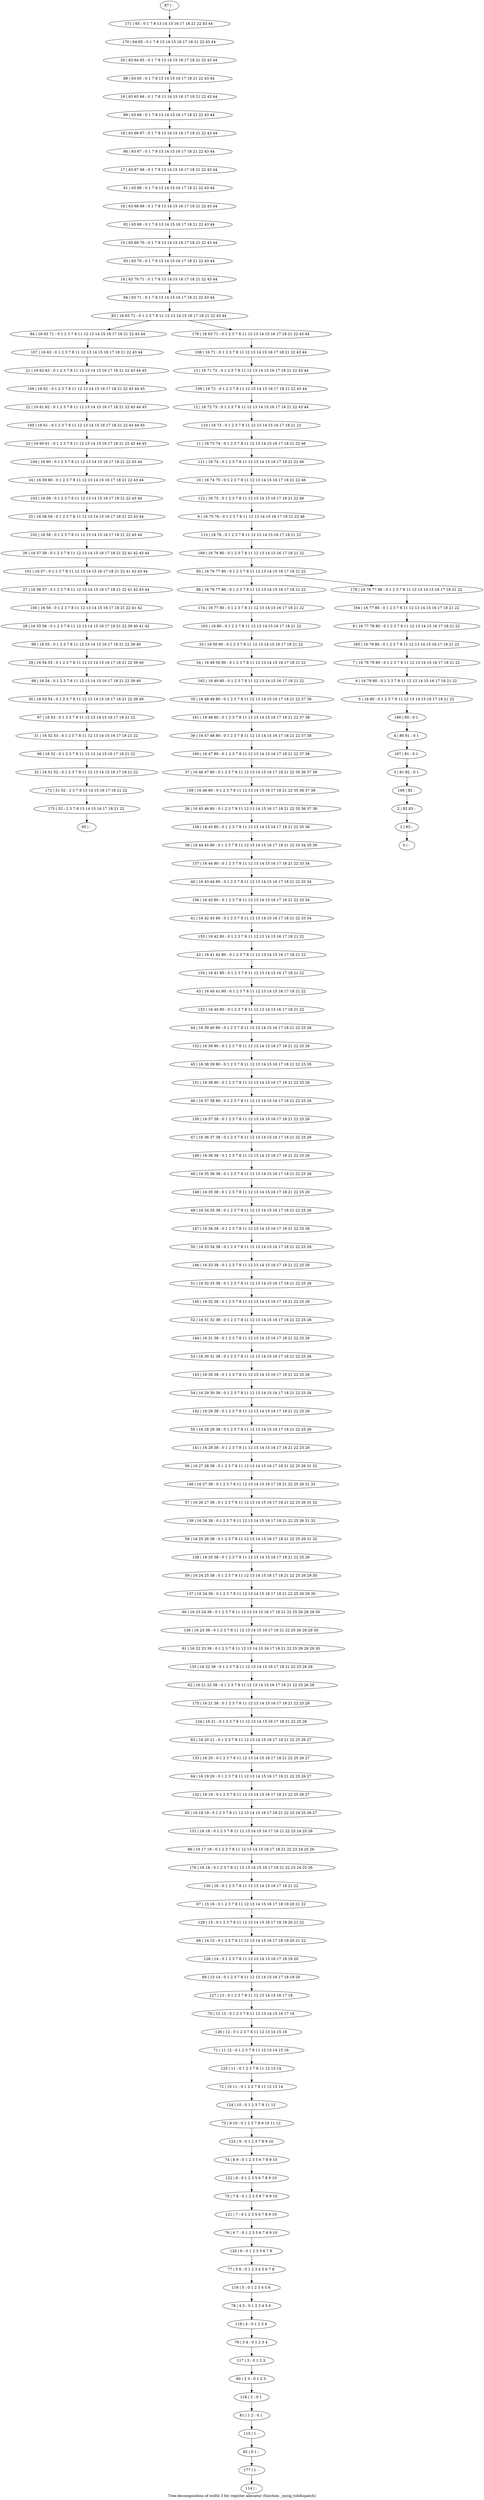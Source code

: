 digraph G {
graph [label="Tree-decomposition of width 3 for register allocator (function _nxsig_tcbdispatch)"]
0[label="0 | : "];
1[label="1 | 83 : "];
2[label="2 | 82 83 : "];
3[label="3 | 81 82 : 0 1 "];
4[label="4 | 80 81 : 0 1 "];
5[label="5 | 16 80 : 0 1 2 3 7 8 11 12 13 14 15 16 17 18 21 22 "];
6[label="6 | 16 79 80 : 0 1 2 3 7 8 11 12 13 14 15 16 17 18 21 22 "];
7[label="7 | 16 78 79 80 : 0 1 2 3 7 8 11 12 13 14 15 16 17 18 21 22 "];
8[label="8 | 16 77 78 80 : 0 1 2 3 7 8 11 12 13 14 15 16 17 18 21 22 "];
9[label="9 | 16 75 76 : 0 1 2 3 7 8 11 12 13 14 15 16 17 18 21 22 46 "];
10[label="10 | 16 74 75 : 0 1 2 3 7 8 11 12 13 14 15 16 17 18 21 22 46 "];
11[label="11 | 16 73 74 : 0 1 2 3 7 8 11 12 13 14 15 16 17 18 21 22 46 "];
12[label="12 | 16 72 73 : 0 1 2 3 7 8 11 12 13 14 15 16 17 18 21 22 43 44 "];
13[label="13 | 16 71 72 : 0 1 2 3 7 8 11 12 13 14 15 16 17 18 21 22 43 44 "];
14[label="14 | 63 70 71 : 0 1 7 8 13 14 15 16 17 18 21 22 43 44 "];
15[label="15 | 63 69 70 : 0 1 7 8 13 14 15 16 17 18 21 22 43 44 "];
16[label="16 | 63 68 69 : 0 1 7 8 13 14 15 16 17 18 21 22 43 44 "];
17[label="17 | 63 67 68 : 0 1 7 8 13 14 15 16 17 18 21 22 43 44 "];
18[label="18 | 63 66 67 : 0 1 7 8 13 14 15 16 17 18 21 22 43 44 "];
19[label="19 | 63 65 66 : 0 1 7 8 13 14 15 16 17 18 21 22 43 44 "];
20[label="20 | 63 64 65 : 0 1 7 8 13 14 15 16 17 18 21 22 43 44 "];
21[label="21 | 16 62 63 : 0 1 2 3 7 8 11 12 13 14 15 16 17 18 21 22 43 44 45 "];
22[label="22 | 16 61 62 : 0 1 2 3 7 8 11 12 13 14 15 16 17 18 21 22 43 44 45 "];
23[label="23 | 16 60 61 : 0 1 2 3 7 8 11 12 13 14 15 16 17 18 21 22 43 44 45 "];
24[label="24 | 16 59 60 : 0 1 2 3 7 8 11 12 13 14 15 16 17 18 21 22 43 44 "];
25[label="25 | 16 58 59 : 0 1 2 3 7 8 11 12 13 14 15 16 17 18 21 22 43 44 "];
26[label="26 | 16 57 58 : 0 1 2 3 7 8 11 12 13 14 15 16 17 18 21 22 41 42 43 44 "];
27[label="27 | 16 56 57 : 0 1 2 3 7 8 11 12 13 14 15 16 17 18 21 22 41 42 43 44 "];
28[label="28 | 16 55 56 : 0 1 2 3 7 8 11 12 13 14 15 16 17 18 21 22 39 40 41 42 "];
29[label="29 | 16 54 55 : 0 1 2 3 7 8 11 12 13 14 15 16 17 18 21 22 39 40 "];
30[label="30 | 16 53 54 : 0 1 2 3 7 8 11 12 13 14 15 16 17 18 21 22 39 40 "];
31[label="31 | 16 52 53 : 0 1 2 3 7 8 11 12 13 14 15 16 17 18 21 22 "];
32[label="32 | 16 51 52 : 0 1 2 3 7 8 11 12 13 14 15 16 17 18 21 22 "];
33[label="33 | 16 50 80 : 0 1 2 3 7 8 11 12 13 14 15 16 17 18 21 22 "];
34[label="34 | 16 49 50 80 : 0 1 2 3 7 8 11 12 13 14 15 16 17 18 21 22 "];
35[label="35 | 16 48 49 80 : 0 1 2 3 7 8 11 12 13 14 15 16 17 18 21 22 37 38 "];
36[label="36 | 16 47 48 80 : 0 1 2 3 7 8 11 12 13 14 15 16 17 18 21 22 37 38 "];
37[label="37 | 16 46 47 80 : 0 1 2 3 7 8 11 12 13 14 15 16 17 18 21 22 35 36 37 38 "];
38[label="38 | 16 45 46 80 : 0 1 2 3 7 8 11 12 13 14 15 16 17 18 21 22 35 36 37 38 "];
39[label="39 | 16 44 45 80 : 0 1 2 3 7 8 11 12 13 14 15 16 17 18 21 22 33 34 35 36 "];
40[label="40 | 16 43 44 80 : 0 1 2 3 7 8 11 12 13 14 15 16 17 18 21 22 33 34 "];
41[label="41 | 16 42 43 80 : 0 1 2 3 7 8 11 12 13 14 15 16 17 18 21 22 33 34 "];
42[label="42 | 16 41 42 80 : 0 1 2 3 7 8 11 12 13 14 15 16 17 18 21 22 "];
43[label="43 | 16 40 41 80 : 0 1 2 3 7 8 11 12 13 14 15 16 17 18 21 22 "];
44[label="44 | 16 39 40 80 : 0 1 2 3 7 8 11 12 13 14 15 16 17 18 21 22 25 26 "];
45[label="45 | 16 38 39 80 : 0 1 2 3 7 8 11 12 13 14 15 16 17 18 21 22 25 26 "];
46[label="46 | 16 37 38 80 : 0 1 2 3 7 8 11 12 13 14 15 16 17 18 21 22 25 26 "];
47[label="47 | 16 36 37 38 : 0 1 2 3 7 8 11 12 13 14 15 16 17 18 21 22 25 26 "];
48[label="48 | 16 35 36 38 : 0 1 2 3 7 8 11 12 13 14 15 16 17 18 21 22 25 26 "];
49[label="49 | 16 34 35 38 : 0 1 2 3 7 8 11 12 13 14 15 16 17 18 21 22 25 26 "];
50[label="50 | 16 33 34 38 : 0 1 2 3 7 8 11 12 13 14 15 16 17 18 21 22 25 26 "];
51[label="51 | 16 32 33 38 : 0 1 2 3 7 8 11 12 13 14 15 16 17 18 21 22 25 26 "];
52[label="52 | 16 31 32 38 : 0 1 2 3 7 8 11 12 13 14 15 16 17 18 21 22 25 26 "];
53[label="53 | 16 30 31 38 : 0 1 2 3 7 8 11 12 13 14 15 16 17 18 21 22 25 26 "];
54[label="54 | 16 29 30 38 : 0 1 2 3 7 8 11 12 13 14 15 16 17 18 21 22 25 26 "];
55[label="55 | 16 28 29 38 : 0 1 2 3 7 8 11 12 13 14 15 16 17 18 21 22 25 26 "];
56[label="56 | 16 27 28 38 : 0 1 2 3 7 8 11 12 13 14 15 16 17 18 21 22 25 26 31 32 "];
57[label="57 | 16 26 27 38 : 0 1 2 3 7 8 11 12 13 14 15 16 17 18 21 22 25 26 31 32 "];
58[label="58 | 16 25 26 38 : 0 1 2 3 7 8 11 12 13 14 15 16 17 18 21 22 25 26 31 32 "];
59[label="59 | 16 24 25 38 : 0 1 2 3 7 8 11 12 13 14 15 16 17 18 21 22 25 26 29 30 "];
60[label="60 | 16 23 24 38 : 0 1 2 3 7 8 11 12 13 14 15 16 17 18 21 22 25 26 28 29 30 "];
61[label="61 | 16 22 23 38 : 0 1 2 3 7 8 11 12 13 14 15 16 17 18 21 22 25 26 28 29 30 "];
62[label="62 | 16 21 22 38 : 0 1 2 3 7 8 11 12 13 14 15 16 17 18 21 22 25 26 28 "];
63[label="63 | 16 20 21 : 0 1 2 3 7 8 11 12 13 14 15 16 17 18 21 22 25 26 27 "];
64[label="64 | 16 19 20 : 0 1 2 3 7 8 11 12 13 14 15 16 17 18 21 22 25 26 27 "];
65[label="65 | 16 18 19 : 0 1 2 3 7 8 11 12 13 14 15 16 17 18 21 22 23 24 25 26 27 "];
66[label="66 | 16 17 18 : 0 1 2 3 7 8 11 12 13 14 15 16 17 18 21 22 23 24 25 26 "];
67[label="67 | 15 16 : 0 1 2 3 7 8 11 12 13 14 15 16 17 18 19 20 21 22 "];
68[label="68 | 14 15 : 0 1 2 3 7 8 11 12 13 14 15 16 17 18 19 20 21 22 "];
69[label="69 | 13 14 : 0 1 2 3 7 8 11 12 13 14 15 16 17 18 19 20 "];
70[label="70 | 12 13 : 0 1 2 3 7 8 11 12 13 14 15 16 17 18 "];
71[label="71 | 11 12 : 0 1 2 3 7 8 11 12 13 14 15 16 "];
72[label="72 | 10 11 : 0 1 2 3 7 8 11 12 13 14 "];
73[label="73 | 9 10 : 0 1 2 3 7 8 9 10 11 12 "];
74[label="74 | 8 9 : 0 1 2 3 5 6 7 8 9 10 "];
75[label="75 | 7 8 : 0 1 2 3 5 6 7 8 9 10 "];
76[label="76 | 6 7 : 0 1 2 3 5 6 7 8 9 10 "];
77[label="77 | 5 6 : 0 1 2 3 4 5 6 7 8 "];
78[label="78 | 4 5 : 0 1 2 3 4 5 6 "];
79[label="79 | 3 4 : 0 1 2 3 4 "];
80[label="80 | 2 3 : 0 1 2 3 "];
81[label="81 | 1 2 : 0 1 "];
82[label="82 | 0 1 : "];
83[label="83 | 16 63 71 : 0 1 2 3 7 8 11 12 13 14 15 16 17 18 21 22 43 44 "];
84[label="84 | 16 63 71 : 0 1 2 3 7 8 11 12 13 14 15 16 17 18 21 22 43 44 "];
85[label="85 | 16 76 77 80 : 0 1 2 3 7 8 11 12 13 14 15 16 17 18 21 22 "];
86[label="86 | 16 76 77 80 : 0 1 2 3 7 8 11 12 13 14 15 16 17 18 21 22 "];
87[label="87 | : "];
88[label="88 | 63 65 : 0 1 7 8 13 14 15 16 17 18 21 22 43 44 "];
89[label="89 | 63 66 : 0 1 7 8 13 14 15 16 17 18 21 22 43 44 "];
90[label="90 | 63 67 : 0 1 7 8 13 14 15 16 17 18 21 22 43 44 "];
91[label="91 | 63 68 : 0 1 7 8 13 14 15 16 17 18 21 22 43 44 "];
92[label="92 | 63 69 : 0 1 7 8 13 14 15 16 17 18 21 22 43 44 "];
93[label="93 | 63 70 : 0 1 7 8 13 14 15 16 17 18 21 22 43 44 "];
94[label="94 | 63 71 : 0 1 7 8 13 14 15 16 17 18 21 22 43 44 "];
95[label="95 | : "];
96[label="96 | 16 52 : 0 1 2 3 7 8 11 12 13 14 15 16 17 18 21 22 "];
97[label="97 | 16 53 : 0 1 2 3 7 8 11 12 13 14 15 16 17 18 21 22 "];
98[label="98 | 16 54 : 0 1 2 3 7 8 11 12 13 14 15 16 17 18 21 22 39 40 "];
99[label="99 | 16 55 : 0 1 2 3 7 8 11 12 13 14 15 16 17 18 21 22 39 40 "];
100[label="100 | 16 56 : 0 1 2 3 7 8 11 12 13 14 15 16 17 18 21 22 41 42 "];
101[label="101 | 16 57 : 0 1 2 3 7 8 11 12 13 14 15 16 17 18 21 22 41 42 43 44 "];
102[label="102 | 16 58 : 0 1 2 3 7 8 11 12 13 14 15 16 17 18 21 22 43 44 "];
103[label="103 | 16 59 : 0 1 2 3 7 8 11 12 13 14 15 16 17 18 21 22 43 44 "];
104[label="104 | 16 60 : 0 1 2 3 7 8 11 12 13 14 15 16 17 18 21 22 43 44 "];
105[label="105 | 16 61 : 0 1 2 3 7 8 11 12 13 14 15 16 17 18 21 22 43 44 45 "];
106[label="106 | 16 62 : 0 1 2 3 7 8 11 12 13 14 15 16 17 18 21 22 43 44 45 "];
107[label="107 | 16 63 : 0 1 2 3 7 8 11 12 13 14 15 16 17 18 21 22 43 44 "];
108[label="108 | 16 71 : 0 1 2 3 7 8 11 12 13 14 15 16 17 18 21 22 43 44 "];
109[label="109 | 16 72 : 0 1 2 3 7 8 11 12 13 14 15 16 17 18 21 22 43 44 "];
110[label="110 | 16 73 : 0 1 2 3 7 8 11 12 13 14 15 16 17 18 21 22 "];
111[label="111 | 16 74 : 0 1 2 3 7 8 11 12 13 14 15 16 17 18 21 22 46 "];
112[label="112 | 16 75 : 0 1 2 3 7 8 11 12 13 14 15 16 17 18 21 22 46 "];
113[label="113 | 16 76 : 0 1 2 3 7 8 11 12 13 14 15 16 17 18 21 22 "];
114[label="114 | : "];
115[label="115 | 1 : "];
116[label="116 | 2 : 0 1 "];
117[label="117 | 3 : 0 1 2 3 "];
118[label="118 | 4 : 0 1 2 3 4 "];
119[label="119 | 5 : 0 1 2 3 4 5 6 "];
120[label="120 | 6 : 0 1 2 3 5 6 7 8 "];
121[label="121 | 7 : 0 1 2 3 5 6 7 8 9 10 "];
122[label="122 | 8 : 0 1 2 3 5 6 7 8 9 10 "];
123[label="123 | 9 : 0 1 2 3 7 8 9 10 "];
124[label="124 | 10 : 0 1 2 3 7 8 11 12 "];
125[label="125 | 11 : 0 1 2 3 7 8 11 12 13 14 "];
126[label="126 | 12 : 0 1 2 3 7 8 11 12 13 14 15 16 "];
127[label="127 | 13 : 0 1 2 3 7 8 11 12 13 14 15 16 17 18 "];
128[label="128 | 14 : 0 1 2 3 7 8 11 12 13 14 15 16 17 18 19 20 "];
129[label="129 | 15 : 0 1 2 3 7 8 11 12 13 14 15 16 17 18 19 20 21 22 "];
130[label="130 | 16 : 0 1 2 3 7 8 11 12 13 14 15 16 17 18 21 22 "];
131[label="131 | 16 18 : 0 1 2 3 7 8 11 12 13 14 15 16 17 18 21 22 23 24 25 26 "];
132[label="132 | 16 19 : 0 1 2 3 7 8 11 12 13 14 15 16 17 18 21 22 25 26 27 "];
133[label="133 | 16 20 : 0 1 2 3 7 8 11 12 13 14 15 16 17 18 21 22 25 26 27 "];
134[label="134 | 16 21 : 0 1 2 3 7 8 11 12 13 14 15 16 17 18 21 22 25 26 "];
135[label="135 | 16 22 38 : 0 1 2 3 7 8 11 12 13 14 15 16 17 18 21 22 25 26 28 "];
136[label="136 | 16 23 38 : 0 1 2 3 7 8 11 12 13 14 15 16 17 18 21 22 25 26 28 29 30 "];
137[label="137 | 16 24 38 : 0 1 2 3 7 8 11 12 13 14 15 16 17 18 21 22 25 26 29 30 "];
138[label="138 | 16 25 38 : 0 1 2 3 7 8 11 12 13 14 15 16 17 18 21 22 25 26 "];
139[label="139 | 16 26 38 : 0 1 2 3 7 8 11 12 13 14 15 16 17 18 21 22 25 26 31 32 "];
140[label="140 | 16 27 38 : 0 1 2 3 7 8 11 12 13 14 15 16 17 18 21 22 25 26 31 32 "];
141[label="141 | 16 28 38 : 0 1 2 3 7 8 11 12 13 14 15 16 17 18 21 22 25 26 "];
142[label="142 | 16 29 38 : 0 1 2 3 7 8 11 12 13 14 15 16 17 18 21 22 25 26 "];
143[label="143 | 16 30 38 : 0 1 2 3 7 8 11 12 13 14 15 16 17 18 21 22 25 26 "];
144[label="144 | 16 31 38 : 0 1 2 3 7 8 11 12 13 14 15 16 17 18 21 22 25 26 "];
145[label="145 | 16 32 38 : 0 1 2 3 7 8 11 12 13 14 15 16 17 18 21 22 25 26 "];
146[label="146 | 16 33 38 : 0 1 2 3 7 8 11 12 13 14 15 16 17 18 21 22 25 26 "];
147[label="147 | 16 34 38 : 0 1 2 3 7 8 11 12 13 14 15 16 17 18 21 22 25 26 "];
148[label="148 | 16 35 38 : 0 1 2 3 7 8 11 12 13 14 15 16 17 18 21 22 25 26 "];
149[label="149 | 16 36 38 : 0 1 2 3 7 8 11 12 13 14 15 16 17 18 21 22 25 26 "];
150[label="150 | 16 37 38 : 0 1 2 3 7 8 11 12 13 14 15 16 17 18 21 22 25 26 "];
151[label="151 | 16 38 80 : 0 1 2 3 7 8 11 12 13 14 15 16 17 18 21 22 25 26 "];
152[label="152 | 16 39 80 : 0 1 2 3 7 8 11 12 13 14 15 16 17 18 21 22 25 26 "];
153[label="153 | 16 40 80 : 0 1 2 3 7 8 11 12 13 14 15 16 17 18 21 22 "];
154[label="154 | 16 41 80 : 0 1 2 3 7 8 11 12 13 14 15 16 17 18 21 22 "];
155[label="155 | 16 42 80 : 0 1 2 3 7 8 11 12 13 14 15 16 17 18 21 22 "];
156[label="156 | 16 43 80 : 0 1 2 3 7 8 11 12 13 14 15 16 17 18 21 22 33 34 "];
157[label="157 | 16 44 80 : 0 1 2 3 7 8 11 12 13 14 15 16 17 18 21 22 33 34 "];
158[label="158 | 16 45 80 : 0 1 2 3 7 8 11 12 13 14 15 16 17 18 21 22 35 36 "];
159[label="159 | 16 46 80 : 0 1 2 3 7 8 11 12 13 14 15 16 17 18 21 22 35 36 37 38 "];
160[label="160 | 16 47 80 : 0 1 2 3 7 8 11 12 13 14 15 16 17 18 21 22 37 38 "];
161[label="161 | 16 48 80 : 0 1 2 3 7 8 11 12 13 14 15 16 17 18 21 22 37 38 "];
162[label="162 | 16 49 80 : 0 1 2 3 7 8 11 12 13 14 15 16 17 18 21 22 "];
163[label="163 | 16 80 : 0 1 2 3 7 8 11 12 13 14 15 16 17 18 21 22 "];
164[label="164 | 16 77 80 : 0 1 2 3 7 8 11 12 13 14 15 16 17 18 21 22 "];
165[label="165 | 16 78 80 : 0 1 2 3 7 8 11 12 13 14 15 16 17 18 21 22 "];
166[label="166 | 80 : 0 1 "];
167[label="167 | 81 : 0 1 "];
168[label="168 | 82 : "];
169[label="169 | 16 76 80 : 0 1 2 3 7 8 11 12 13 14 15 16 17 18 21 22 "];
170[label="170 | 64 65 : 0 1 7 8 13 14 15 16 17 18 21 22 43 44 "];
171[label="171 | 65 : 0 1 7 8 13 14 15 16 17 18 21 22 43 44 "];
172[label="172 | 51 52 : 2 3 7 8 13 14 15 16 17 18 21 22 "];
173[label="173 | 52 : 2 3 7 8 13 14 15 16 17 18 21 22 "];
174[label="174 | 16 77 80 : 0 1 2 3 7 8 11 12 13 14 15 16 17 18 21 22 "];
175[label="175 | 16 21 38 : 0 1 2 3 7 8 11 12 13 14 15 16 17 18 21 22 25 26 "];
176[label="176 | 16 18 : 0 1 2 3 7 8 11 12 13 14 15 16 17 18 21 22 23 24 25 26 "];
177[label="177 | 1 : "];
178[label="178 | 16 76 77 80 : 0 1 2 3 7 8 11 12 13 14 15 16 17 18 21 22 "];
179[label="179 | 16 63 71 : 0 1 2 3 7 8 11 12 13 14 15 16 17 18 21 22 43 44 "];
33->34 ;
96->32 ;
31->96 ;
97->31 ;
30->97 ;
98->30 ;
29->98 ;
99->29 ;
28->99 ;
100->28 ;
27->100 ;
101->27 ;
26->101 ;
102->26 ;
25->102 ;
103->25 ;
24->103 ;
104->24 ;
23->104 ;
105->23 ;
22->105 ;
106->22 ;
21->106 ;
107->21 ;
84->107 ;
115->82 ;
81->115 ;
116->81 ;
80->116 ;
117->80 ;
79->117 ;
118->79 ;
78->118 ;
119->78 ;
77->119 ;
120->77 ;
76->120 ;
121->76 ;
75->121 ;
122->75 ;
74->122 ;
123->74 ;
73->123 ;
124->73 ;
72->124 ;
125->72 ;
71->125 ;
126->71 ;
70->126 ;
127->70 ;
69->127 ;
128->69 ;
68->128 ;
129->68 ;
67->129 ;
130->67 ;
131->66 ;
65->131 ;
132->65 ;
64->132 ;
133->64 ;
63->133 ;
134->63 ;
135->62 ;
61->135 ;
136->61 ;
60->136 ;
137->60 ;
59->137 ;
138->59 ;
58->138 ;
139->58 ;
57->139 ;
140->57 ;
56->140 ;
141->56 ;
55->141 ;
142->55 ;
54->142 ;
143->54 ;
53->143 ;
144->53 ;
52->144 ;
145->52 ;
51->145 ;
146->51 ;
50->146 ;
147->50 ;
49->147 ;
148->49 ;
48->148 ;
149->48 ;
47->149 ;
150->47 ;
46->150 ;
151->46 ;
45->151 ;
152->45 ;
44->152 ;
153->44 ;
43->153 ;
154->43 ;
42->154 ;
155->42 ;
41->155 ;
156->41 ;
40->156 ;
157->40 ;
39->157 ;
158->39 ;
38->158 ;
159->38 ;
37->159 ;
160->37 ;
36->160 ;
161->36 ;
35->161 ;
162->35 ;
34->162 ;
163->33 ;
32->172 ;
173->95 ;
172->173 ;
174->163 ;
86->174 ;
175->134 ;
62->175 ;
176->130 ;
66->176 ;
177->114 ;
82->177 ;
87->171 ;
171->170 ;
170->20 ;
20->88 ;
88->19 ;
19->89 ;
89->18 ;
18->90 ;
90->17 ;
17->91 ;
91->16 ;
16->92 ;
92->15 ;
15->93 ;
93->14 ;
14->94 ;
94->83 ;
108->13 ;
13->109 ;
109->12 ;
12->110 ;
110->11 ;
11->111 ;
111->10 ;
10->112 ;
112->9 ;
9->113 ;
113->169 ;
169->85 ;
164->8 ;
8->165 ;
165->7 ;
7->6 ;
6->5 ;
5->166 ;
166->4 ;
4->167 ;
167->3 ;
3->168 ;
168->2 ;
2->1 ;
1->0 ;
178->164 ;
179->108 ;
85->86 ;
85->178 ;
83->84 ;
83->179 ;
}
